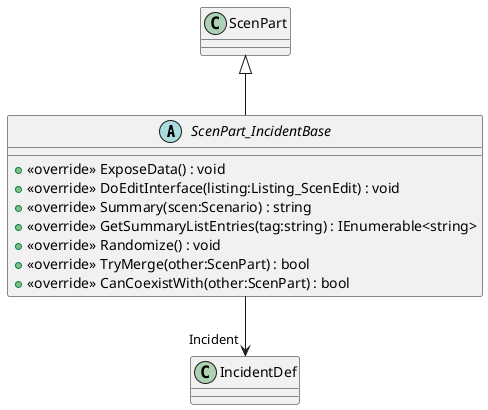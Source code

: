 @startuml
abstract class ScenPart_IncidentBase {
    + <<override>> ExposeData() : void
    + <<override>> DoEditInterface(listing:Listing_ScenEdit) : void
    + <<override>> Summary(scen:Scenario) : string
    + <<override>> GetSummaryListEntries(tag:string) : IEnumerable<string>
    + <<override>> Randomize() : void
    + <<override>> TryMerge(other:ScenPart) : bool
    + <<override>> CanCoexistWith(other:ScenPart) : bool
}
ScenPart <|-- ScenPart_IncidentBase
ScenPart_IncidentBase --> "Incident" IncidentDef
@enduml

